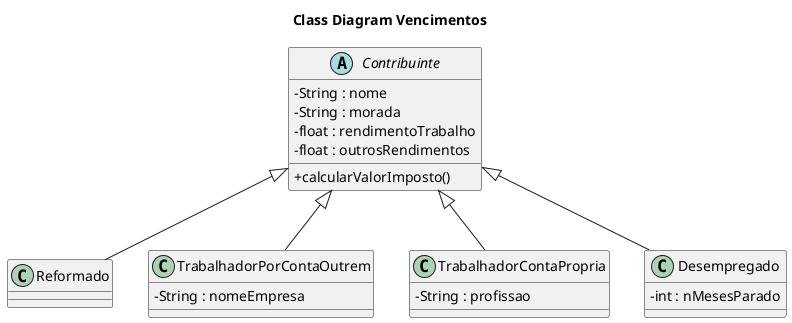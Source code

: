 @startuml

'skinparam monochrome true
skinparam packageStyle rectangle
skinparam shadowing false
skinparam linetype polyline
'skinparam linetype orto

skinparam classAttributeIconSize 0

Title Class Diagram Vencimentos

abstract Contribuinte{
 - String : nome
 - String : morada
 - float : rendimentoTrabalho
 - float : outrosRendimentos
 + calcularValorImposto()
}

class Reformado{
}

class TrabalhadorPorContaOutrem{
 - String : nomeEmpresa
}

class TrabalhadorContaPropria{
 - String : profissao
}

class Desempregado{
 - int : nMesesParado
}

Contribuinte <|-- Reformado
Contribuinte <|-- TrabalhadorPorContaOutrem
Contribuinte <|-- TrabalhadorContaPropria
Contribuinte <|-- Desempregado

@enduml